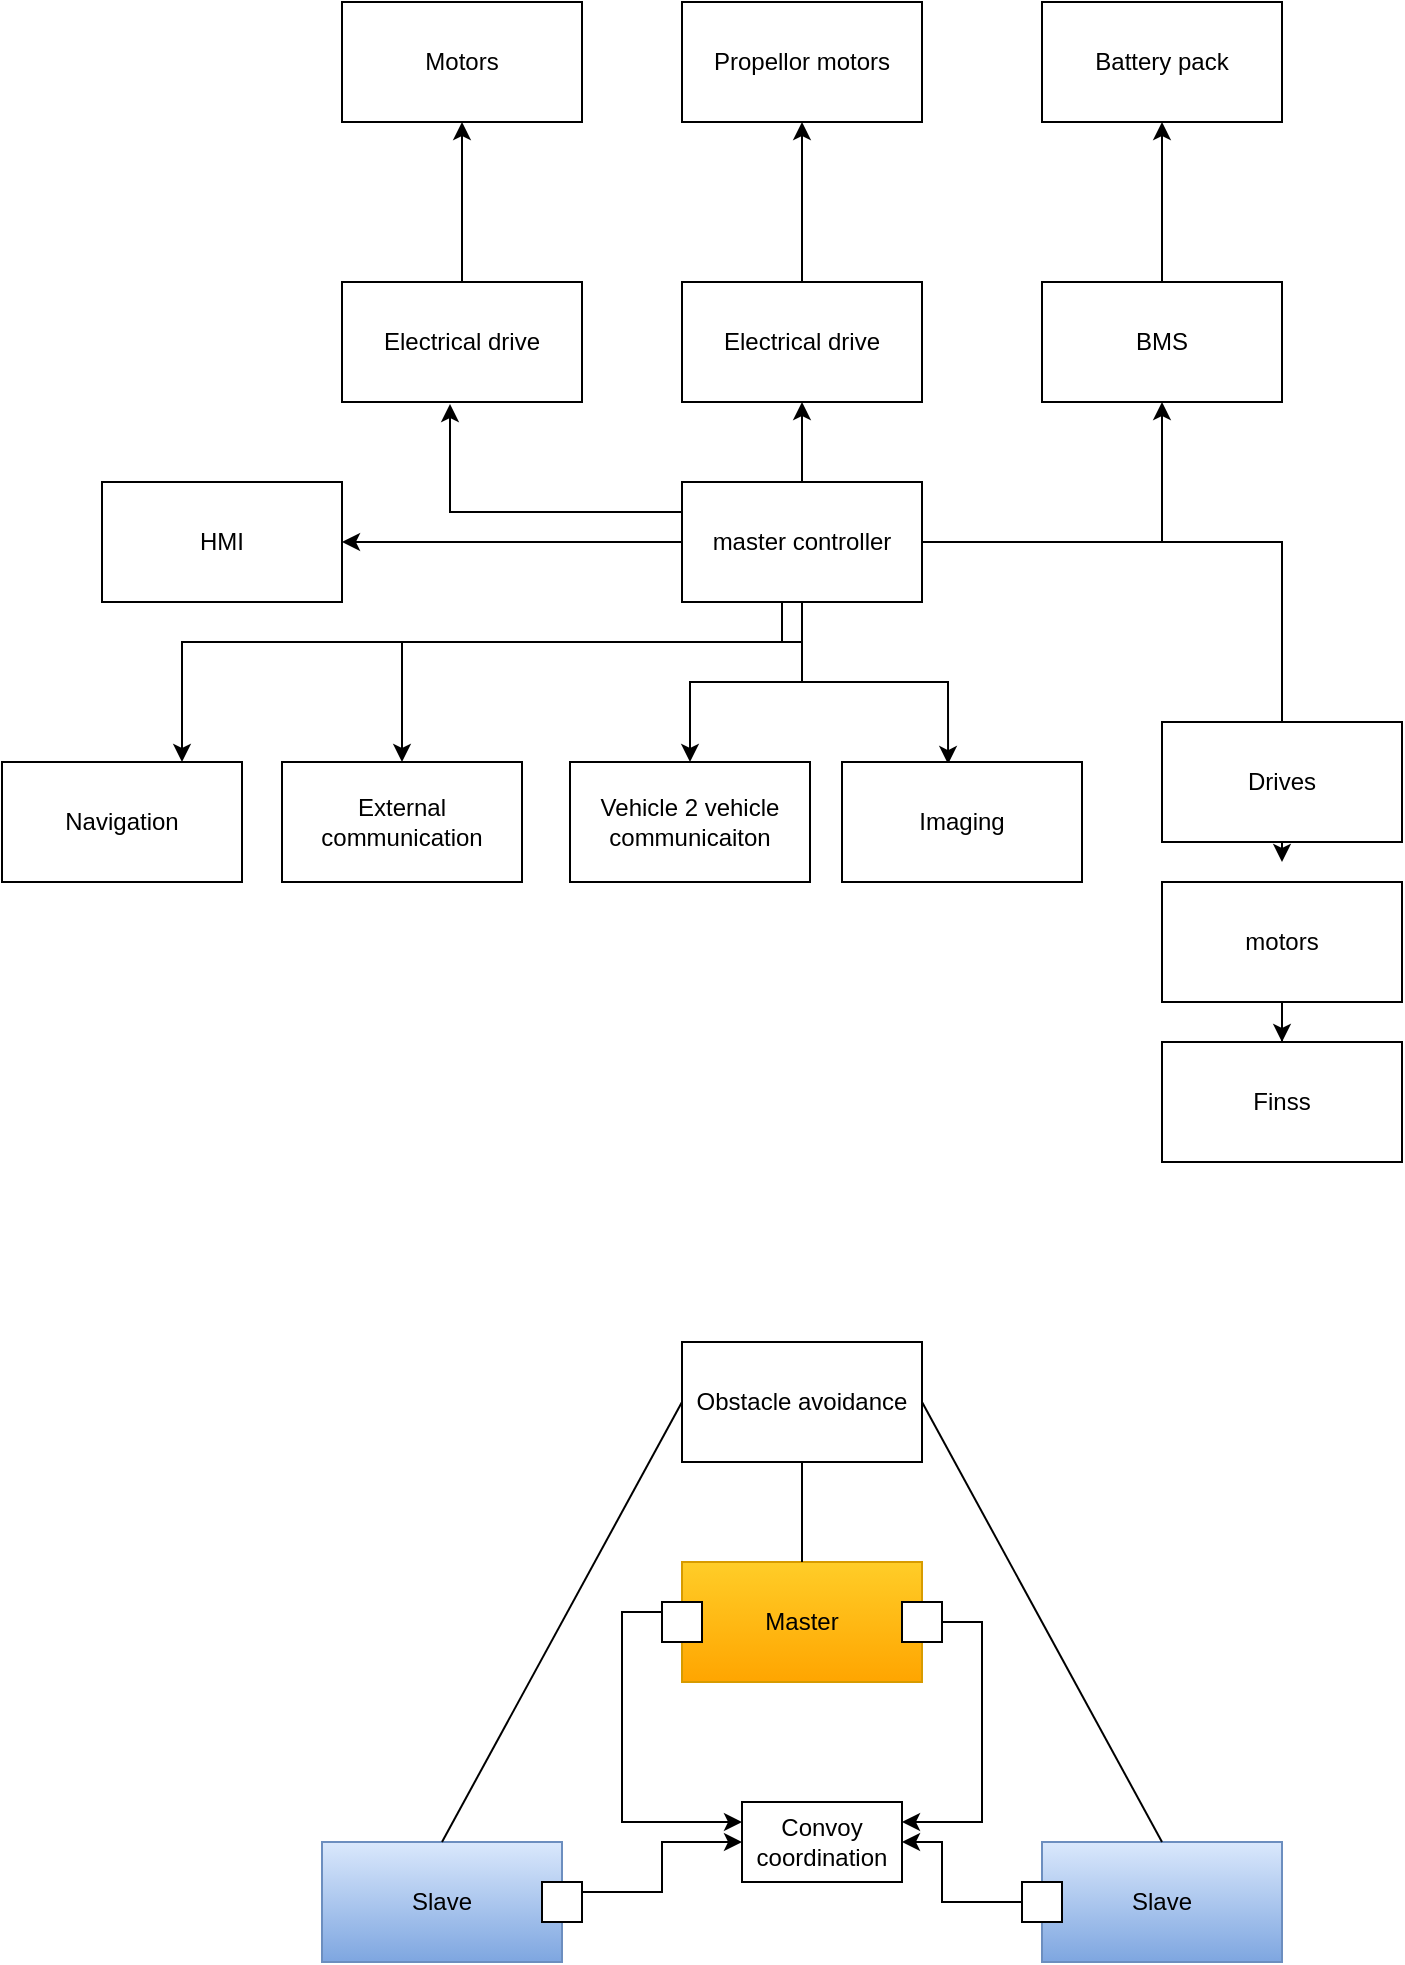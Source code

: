 <mxfile version="13.3.5" type="device"><diagram id="ak_5MSv_RN9Mx5fAI-D1" name="Page-1"><mxGraphModel dx="1574" dy="807" grid="1" gridSize="10" guides="1" tooltips="1" connect="1" arrows="1" fold="1" page="1" pageScale="1" pageWidth="827" pageHeight="1169" math="0" shadow="0"><root><mxCell id="0"/><mxCell id="1" parent="0"/><mxCell id="rcdR3SzTMS7TydYxZ_vc-3" value="" style="edgeStyle=orthogonalEdgeStyle;rounded=0;orthogonalLoop=1;jettySize=auto;html=1;" edge="1" parent="1" source="rcdR3SzTMS7TydYxZ_vc-1" target="rcdR3SzTMS7TydYxZ_vc-2"><mxGeometry relative="1" as="geometry"/></mxCell><mxCell id="rcdR3SzTMS7TydYxZ_vc-5" value="" style="edgeStyle=orthogonalEdgeStyle;rounded=0;orthogonalLoop=1;jettySize=auto;html=1;" edge="1" parent="1" source="rcdR3SzTMS7TydYxZ_vc-1" target="rcdR3SzTMS7TydYxZ_vc-4"><mxGeometry relative="1" as="geometry"><Array as="points"><mxPoint x="410" y="370"/><mxPoint x="210" y="370"/></Array></mxGeometry></mxCell><mxCell id="rcdR3SzTMS7TydYxZ_vc-12" value="" style="edgeStyle=orthogonalEdgeStyle;rounded=0;orthogonalLoop=1;jettySize=auto;html=1;" edge="1" parent="1" source="rcdR3SzTMS7TydYxZ_vc-1" target="rcdR3SzTMS7TydYxZ_vc-11"><mxGeometry relative="1" as="geometry"/></mxCell><mxCell id="rcdR3SzTMS7TydYxZ_vc-15" style="edgeStyle=orthogonalEdgeStyle;rounded=0;orthogonalLoop=1;jettySize=auto;html=1;exitX=0;exitY=0.25;exitDx=0;exitDy=0;entryX=0.45;entryY=1.017;entryDx=0;entryDy=0;entryPerimeter=0;" edge="1" parent="1" source="rcdR3SzTMS7TydYxZ_vc-1" target="rcdR3SzTMS7TydYxZ_vc-8"><mxGeometry relative="1" as="geometry"/></mxCell><mxCell id="rcdR3SzTMS7TydYxZ_vc-16" style="edgeStyle=orthogonalEdgeStyle;rounded=0;orthogonalLoop=1;jettySize=auto;html=1;entryX=0.5;entryY=0;entryDx=0;entryDy=0;" edge="1" parent="1" source="rcdR3SzTMS7TydYxZ_vc-1" target="rcdR3SzTMS7TydYxZ_vc-6"><mxGeometry relative="1" as="geometry"/></mxCell><mxCell id="rcdR3SzTMS7TydYxZ_vc-17" style="edgeStyle=orthogonalEdgeStyle;rounded=0;orthogonalLoop=1;jettySize=auto;html=1;exitX=0.5;exitY=1;exitDx=0;exitDy=0;entryX=0.442;entryY=0.017;entryDx=0;entryDy=0;entryPerimeter=0;" edge="1" parent="1" source="rcdR3SzTMS7TydYxZ_vc-1" target="rcdR3SzTMS7TydYxZ_vc-7"><mxGeometry relative="1" as="geometry"/></mxCell><mxCell id="rcdR3SzTMS7TydYxZ_vc-19" value="" style="edgeStyle=orthogonalEdgeStyle;rounded=0;orthogonalLoop=1;jettySize=auto;html=1;" edge="1" parent="1" source="rcdR3SzTMS7TydYxZ_vc-1" target="rcdR3SzTMS7TydYxZ_vc-18"><mxGeometry relative="1" as="geometry"/></mxCell><mxCell id="rcdR3SzTMS7TydYxZ_vc-23" style="edgeStyle=orthogonalEdgeStyle;rounded=0;orthogonalLoop=1;jettySize=auto;html=1;exitX=1;exitY=0.5;exitDx=0;exitDy=0;entryX=0.5;entryY=-0.167;entryDx=0;entryDy=0;entryPerimeter=0;" edge="1" parent="1" source="rcdR3SzTMS7TydYxZ_vc-1" target="rcdR3SzTMS7TydYxZ_vc-22"><mxGeometry relative="1" as="geometry"/></mxCell><mxCell id="rcdR3SzTMS7TydYxZ_vc-28" style="edgeStyle=orthogonalEdgeStyle;rounded=0;orthogonalLoop=1;jettySize=auto;html=1;entryX=0.75;entryY=0;entryDx=0;entryDy=0;" edge="1" parent="1" target="rcdR3SzTMS7TydYxZ_vc-27"><mxGeometry relative="1" as="geometry"><mxPoint x="410" y="360" as="sourcePoint"/><Array as="points"><mxPoint x="410" y="320"/><mxPoint x="400" y="320"/><mxPoint x="400" y="370"/><mxPoint x="100" y="370"/></Array></mxGeometry></mxCell><mxCell id="rcdR3SzTMS7TydYxZ_vc-1" value="master controller" style="rounded=0;whiteSpace=wrap;html=1;" vertex="1" parent="1"><mxGeometry x="350" y="290" width="120" height="60" as="geometry"/></mxCell><mxCell id="rcdR3SzTMS7TydYxZ_vc-21" value="" style="edgeStyle=orthogonalEdgeStyle;rounded=0;orthogonalLoop=1;jettySize=auto;html=1;" edge="1" parent="1" source="rcdR3SzTMS7TydYxZ_vc-18" target="rcdR3SzTMS7TydYxZ_vc-20"><mxGeometry relative="1" as="geometry"/></mxCell><mxCell id="rcdR3SzTMS7TydYxZ_vc-18" value="BMS" style="rounded=0;whiteSpace=wrap;html=1;" vertex="1" parent="1"><mxGeometry x="530" y="190" width="120" height="60" as="geometry"/></mxCell><mxCell id="rcdR3SzTMS7TydYxZ_vc-20" value="Battery pack" style="rounded=0;whiteSpace=wrap;html=1;" vertex="1" parent="1"><mxGeometry x="530" y="50" width="120" height="60" as="geometry"/></mxCell><mxCell id="rcdR3SzTMS7TydYxZ_vc-14" value="" style="edgeStyle=orthogonalEdgeStyle;rounded=0;orthogonalLoop=1;jettySize=auto;html=1;" edge="1" parent="1" source="rcdR3SzTMS7TydYxZ_vc-11" target="rcdR3SzTMS7TydYxZ_vc-13"><mxGeometry relative="1" as="geometry"/></mxCell><mxCell id="rcdR3SzTMS7TydYxZ_vc-11" value="Electrical drive" style="rounded=0;whiteSpace=wrap;html=1;" vertex="1" parent="1"><mxGeometry x="350" y="190" width="120" height="60" as="geometry"/></mxCell><mxCell id="rcdR3SzTMS7TydYxZ_vc-13" value="Propellor motors" style="rounded=0;whiteSpace=wrap;html=1;" vertex="1" parent="1"><mxGeometry x="350" y="50" width="120" height="60" as="geometry"/></mxCell><mxCell id="rcdR3SzTMS7TydYxZ_vc-4" value="External communication" style="rounded=0;whiteSpace=wrap;html=1;" vertex="1" parent="1"><mxGeometry x="150" y="430" width="120" height="60" as="geometry"/></mxCell><mxCell id="rcdR3SzTMS7TydYxZ_vc-2" value="HMI" style="rounded=0;whiteSpace=wrap;html=1;" vertex="1" parent="1"><mxGeometry x="60" y="290" width="120" height="60" as="geometry"/></mxCell><mxCell id="rcdR3SzTMS7TydYxZ_vc-6" value="Vehicle 2 vehicle communicaiton" style="rounded=0;whiteSpace=wrap;html=1;" vertex="1" parent="1"><mxGeometry x="294" y="430" width="120" height="60" as="geometry"/></mxCell><mxCell id="rcdR3SzTMS7TydYxZ_vc-7" value="Imaging" style="rounded=0;whiteSpace=wrap;html=1;" vertex="1" parent="1"><mxGeometry x="430" y="430" width="120" height="60" as="geometry"/></mxCell><mxCell id="rcdR3SzTMS7TydYxZ_vc-10" value="" style="edgeStyle=orthogonalEdgeStyle;rounded=0;orthogonalLoop=1;jettySize=auto;html=1;" edge="1" parent="1" source="rcdR3SzTMS7TydYxZ_vc-8" target="rcdR3SzTMS7TydYxZ_vc-9"><mxGeometry relative="1" as="geometry"/></mxCell><mxCell id="rcdR3SzTMS7TydYxZ_vc-8" value="Electrical drive" style="rounded=0;whiteSpace=wrap;html=1;" vertex="1" parent="1"><mxGeometry x="180" y="190" width="120" height="60" as="geometry"/></mxCell><mxCell id="rcdR3SzTMS7TydYxZ_vc-9" value="Motors" style="rounded=0;whiteSpace=wrap;html=1;" vertex="1" parent="1"><mxGeometry x="180" y="50" width="120" height="60" as="geometry"/></mxCell><mxCell id="rcdR3SzTMS7TydYxZ_vc-25" value="" style="edgeStyle=orthogonalEdgeStyle;rounded=0;orthogonalLoop=1;jettySize=auto;html=1;" edge="1" parent="1" source="rcdR3SzTMS7TydYxZ_vc-22" target="rcdR3SzTMS7TydYxZ_vc-24"><mxGeometry relative="1" as="geometry"/></mxCell><mxCell id="rcdR3SzTMS7TydYxZ_vc-22" value="motors" style="rounded=0;whiteSpace=wrap;html=1;" vertex="1" parent="1"><mxGeometry x="590" y="490" width="120" height="60" as="geometry"/></mxCell><mxCell id="rcdR3SzTMS7TydYxZ_vc-24" value="Finss" style="rounded=0;whiteSpace=wrap;html=1;" vertex="1" parent="1"><mxGeometry x="590" y="570" width="120" height="60" as="geometry"/></mxCell><mxCell id="rcdR3SzTMS7TydYxZ_vc-26" value="Drives" style="rounded=0;whiteSpace=wrap;html=1;" vertex="1" parent="1"><mxGeometry x="590" y="410" width="120" height="60" as="geometry"/></mxCell><mxCell id="rcdR3SzTMS7TydYxZ_vc-27" value="Navigation" style="rounded=0;whiteSpace=wrap;html=1;" vertex="1" parent="1"><mxGeometry x="10" y="430" width="120" height="60" as="geometry"/></mxCell><mxCell id="rcdR3SzTMS7TydYxZ_vc-29" value="Master" style="rounded=0;whiteSpace=wrap;html=1;gradientColor=#ffa500;fillColor=#ffcd28;strokeColor=#d79b00;" vertex="1" parent="1"><mxGeometry x="350" y="830" width="120" height="60" as="geometry"/></mxCell><mxCell id="rcdR3SzTMS7TydYxZ_vc-30" value="Slave" style="rounded=0;whiteSpace=wrap;html=1;gradientColor=#7ea6e0;fillColor=#dae8fc;strokeColor=#6c8ebf;" vertex="1" parent="1"><mxGeometry x="170" y="970" width="120" height="60" as="geometry"/></mxCell><mxCell id="rcdR3SzTMS7TydYxZ_vc-31" value="Slave" style="rounded=0;whiteSpace=wrap;html=1;gradientColor=#7ea6e0;fillColor=#dae8fc;strokeColor=#6c8ebf;" vertex="1" parent="1"><mxGeometry x="530" y="970" width="120" height="60" as="geometry"/></mxCell><mxCell id="rcdR3SzTMS7TydYxZ_vc-40" style="edgeStyle=orthogonalEdgeStyle;rounded=0;orthogonalLoop=1;jettySize=auto;html=1;exitX=1;exitY=0.25;exitDx=0;exitDy=0;entryX=0;entryY=0.5;entryDx=0;entryDy=0;" edge="1" parent="1" source="rcdR3SzTMS7TydYxZ_vc-32" target="rcdR3SzTMS7TydYxZ_vc-36"><mxGeometry relative="1" as="geometry"/></mxCell><mxCell id="rcdR3SzTMS7TydYxZ_vc-32" value="" style="rounded=0;whiteSpace=wrap;html=1;" vertex="1" parent="1"><mxGeometry x="280" y="990" width="20" height="20" as="geometry"/></mxCell><mxCell id="rcdR3SzTMS7TydYxZ_vc-41" style="edgeStyle=orthogonalEdgeStyle;rounded=0;orthogonalLoop=1;jettySize=auto;html=1;exitX=0;exitY=0.5;exitDx=0;exitDy=0;entryX=1;entryY=0.5;entryDx=0;entryDy=0;" edge="1" parent="1" source="rcdR3SzTMS7TydYxZ_vc-33" target="rcdR3SzTMS7TydYxZ_vc-36"><mxGeometry relative="1" as="geometry"><mxPoint x="456" y="1050" as="targetPoint"/><mxPoint x="490" y="1010" as="sourcePoint"/><Array as="points"><mxPoint x="480" y="1000"/><mxPoint x="480" y="970"/></Array></mxGeometry></mxCell><mxCell id="rcdR3SzTMS7TydYxZ_vc-33" value="" style="rounded=0;whiteSpace=wrap;html=1;" vertex="1" parent="1"><mxGeometry x="520" y="990" width="20" height="20" as="geometry"/></mxCell><mxCell id="rcdR3SzTMS7TydYxZ_vc-39" style="edgeStyle=orthogonalEdgeStyle;rounded=0;orthogonalLoop=1;jettySize=auto;html=1;exitX=0;exitY=0.25;exitDx=0;exitDy=0;entryX=0;entryY=0.25;entryDx=0;entryDy=0;" edge="1" parent="1" source="rcdR3SzTMS7TydYxZ_vc-34" target="rcdR3SzTMS7TydYxZ_vc-36"><mxGeometry relative="1" as="geometry"/></mxCell><mxCell id="rcdR3SzTMS7TydYxZ_vc-34" value="" style="rounded=0;whiteSpace=wrap;html=1;" vertex="1" parent="1"><mxGeometry x="340" y="850" width="20" height="20" as="geometry"/></mxCell><mxCell id="rcdR3SzTMS7TydYxZ_vc-38" style="edgeStyle=orthogonalEdgeStyle;rounded=0;orthogonalLoop=1;jettySize=auto;html=1;exitX=1;exitY=0.5;exitDx=0;exitDy=0;entryX=1;entryY=0.25;entryDx=0;entryDy=0;" edge="1" parent="1" source="rcdR3SzTMS7TydYxZ_vc-35" target="rcdR3SzTMS7TydYxZ_vc-36"><mxGeometry relative="1" as="geometry"/></mxCell><mxCell id="rcdR3SzTMS7TydYxZ_vc-35" value="" style="rounded=0;whiteSpace=wrap;html=1;" vertex="1" parent="1"><mxGeometry x="460" y="850" width="20" height="20" as="geometry"/></mxCell><mxCell id="rcdR3SzTMS7TydYxZ_vc-36" value="Convoy coordination" style="rounded=0;whiteSpace=wrap;html=1;" vertex="1" parent="1"><mxGeometry x="380" y="950" width="80" height="40" as="geometry"/></mxCell><mxCell id="rcdR3SzTMS7TydYxZ_vc-42" value="Obstacle avoidance" style="rounded=0;whiteSpace=wrap;html=1;" vertex="1" parent="1"><mxGeometry x="350" y="720" width="120" height="60" as="geometry"/></mxCell><mxCell id="rcdR3SzTMS7TydYxZ_vc-43" value="" style="endArrow=none;html=1;" edge="1" parent="1" source="rcdR3SzTMS7TydYxZ_vc-29" target="rcdR3SzTMS7TydYxZ_vc-42"><mxGeometry width="50" height="50" relative="1" as="geometry"><mxPoint x="390" y="870" as="sourcePoint"/><mxPoint x="440" y="820" as="targetPoint"/></mxGeometry></mxCell><mxCell id="rcdR3SzTMS7TydYxZ_vc-44" value="" style="endArrow=none;html=1;exitX=0.5;exitY=0;exitDx=0;exitDy=0;entryX=0;entryY=0.5;entryDx=0;entryDy=0;" edge="1" parent="1" source="rcdR3SzTMS7TydYxZ_vc-30" target="rcdR3SzTMS7TydYxZ_vc-42"><mxGeometry width="50" height="50" relative="1" as="geometry"><mxPoint x="390" y="870" as="sourcePoint"/><mxPoint x="440" y="820" as="targetPoint"/></mxGeometry></mxCell><mxCell id="rcdR3SzTMS7TydYxZ_vc-45" value="" style="endArrow=none;html=1;exitX=0.5;exitY=0;exitDx=0;exitDy=0;entryX=1;entryY=0.5;entryDx=0;entryDy=0;" edge="1" parent="1" source="rcdR3SzTMS7TydYxZ_vc-31" target="rcdR3SzTMS7TydYxZ_vc-42"><mxGeometry width="50" height="50" relative="1" as="geometry"><mxPoint x="550" y="900" as="sourcePoint"/><mxPoint x="440" y="820" as="targetPoint"/></mxGeometry></mxCell></root></mxGraphModel></diagram></mxfile>
